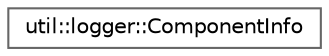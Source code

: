 digraph "Graphical Class Hierarchy"
{
 // LATEX_PDF_SIZE
  bgcolor="transparent";
  edge [fontname=Helvetica,fontsize=10,labelfontname=Helvetica,labelfontsize=10];
  node [fontname=Helvetica,fontsize=10,shape=box,height=0.2,width=0.4];
  rankdir="LR";
  Node0 [id="Node000000",label="util::logger::ComponentInfo",height=0.2,width=0.4,color="grey40", fillcolor="white", style="filled",URL="$d8/d2f/classutil_1_1logger_1_1ComponentInfo.html",tooltip=" "];
}
